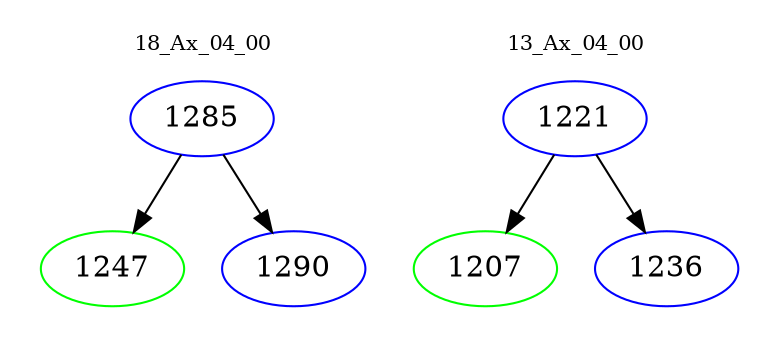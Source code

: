 digraph{
subgraph cluster_0 {
color = white
label = "18_Ax_04_00";
fontsize=10;
T0_1285 [label="1285", color="blue"]
T0_1285 -> T0_1247 [color="black"]
T0_1247 [label="1247", color="green"]
T0_1285 -> T0_1290 [color="black"]
T0_1290 [label="1290", color="blue"]
}
subgraph cluster_1 {
color = white
label = "13_Ax_04_00";
fontsize=10;
T1_1221 [label="1221", color="blue"]
T1_1221 -> T1_1207 [color="black"]
T1_1207 [label="1207", color="green"]
T1_1221 -> T1_1236 [color="black"]
T1_1236 [label="1236", color="blue"]
}
}
